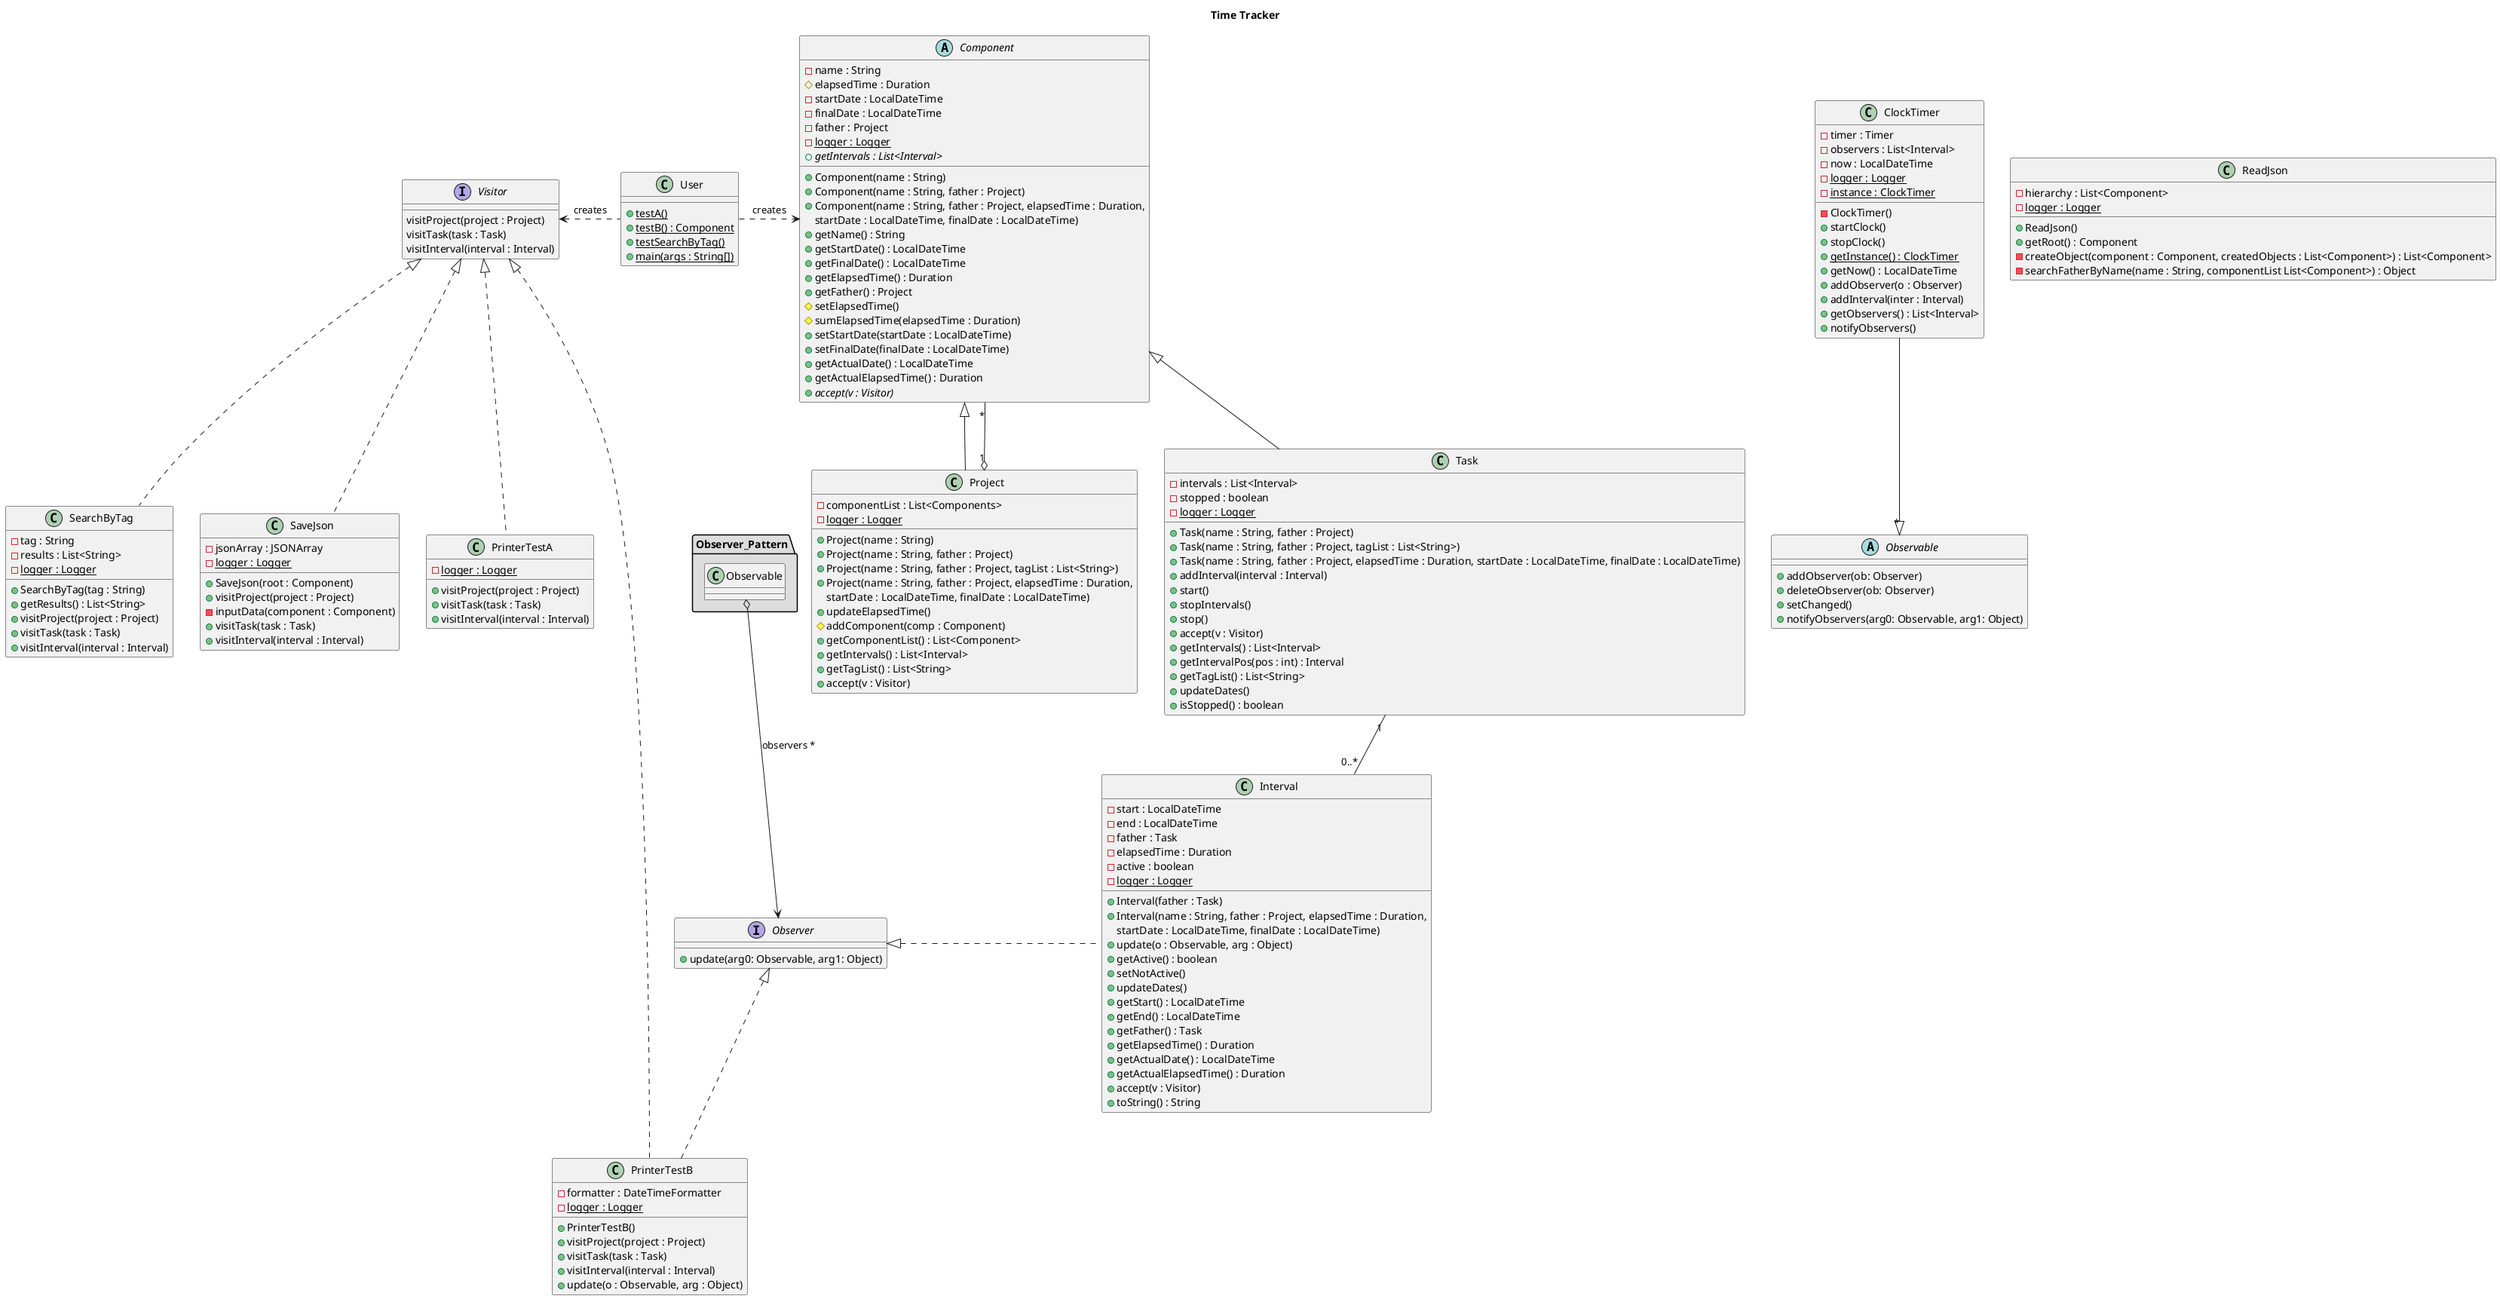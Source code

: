 @startuml
skinparam classAttributeIconSize 12

title "Time Tracker"

class User{
+{static} testA()
+{static} testB() : Component
+{static} testSearchByTag()
+{static} main(args : String[])
}

interface Visitor {
visitProject(project : Project)
visitTask(task : Task)
visitInterval(interval : Interval)
}

class PrinterTestA implements Visitor{
- {static} logger : Logger
+ visitProject(project : Project)
+ visitTask(task : Task)
+ visitInterval(interval : Interval)
}

class PrinterTestB implements Visitor, Observer{
- formatter : DateTimeFormatter
- {static} logger : Logger
+ PrinterTestB()
+ visitProject(project : Project)
+ visitTask(task : Task)
+ visitInterval(interval : Interval)
+ update(o : Observable, arg : Object)
}

class SearchByTag implements Visitor{
- tag : String
- results : List<String>
- {static} logger : Logger
+ SearchByTag(tag : String)
+ getResults() : List<String>
+ visitProject(project : Project)
+ visitTask(task : Task)
+ visitInterval(interval : Interval)
}

class SaveJson implements Visitor{
- jsonArray : JSONArray
- {static} logger : Logger
+ SaveJson(root : Component)
+ visitProject(project : Project)
- inputData(component : Component)
+ visitTask(task : Task)
+ visitInterval(interval : Interval)
}

class Task extends Component{
- intervals : List<Interval>
- stopped : boolean
- {static} logger : Logger
+ Task(name : String, father : Project)
+ Task(name : String, father : Project, tagList : List<String>)
+ Task(name : String, father : Project, elapsedTime : Duration, startDate : LocalDateTime, finalDate : LocalDateTime)
+ addInterval(interval : Interval)
+ start()
+ stopIntervals()
+ stop()
+ accept(v : Visitor)
+ getIntervals() : List<Interval>
+ getIntervalPos(pos : int) : Interval
+ getTagList() : List<String>
+ updateDates()
+ isStopped() : boolean
}

class Project extends Component {
- componentList : List<Components>
- {static} logger : Logger
+ Project(name : String)
+ Project(name : String, father : Project)
+ Project(name : String, father : Project, tagList : List<String>)
+ Project(name : String, father : Project, elapsedTime : Duration,
        startDate : LocalDateTime, finalDate : LocalDateTime)
+ updateElapsedTime()
# addComponent(comp : Component)
+ getComponentList() : List<Component>
+ getIntervals() : List<Interval>
+ getTagList() : List<String>
+ accept(v : Visitor)
}

package "Observer_Pattern" #DDDDDD{
    Observable o--> Observer : observers *
}

abstract class Observable{
+addObserver(ob: Observer)
+deleteObserver(ob: Observer)
+setChanged()
+notifyObservers(arg0: Observable, arg1: Object)
}

interface Observer{
+update(arg0: Observable, arg1: Object)
}

class ClockTimer{
- timer : Timer
- observers : List<Interval>
- now : LocalDateTime
- {static} logger : Logger
- {static} instance : ClockTimer
- ClockTimer()
+ startClock()
+ stopClock()
+ {static} getInstance() : ClockTimer
+ getNow() : LocalDateTime
+ addObserver(o : Observer)
+ addInterval(inter : Interval)
+ getObservers() : List<Interval>
+ notifyObservers()
}

abstract class Component{
- name : String
# elapsedTime : Duration
- startDate : LocalDateTime
- finalDate : LocalDateTime
- father : Project
- {static} logger : Logger
+ Component(name : String)
+ Component(name : String, father : Project)
+ Component(name : String, father : Project, elapsedTime : Duration,
        startDate : LocalDateTime, finalDate : LocalDateTime)
+ {abstract} getIntervals : List<Interval>
+ getName() : String
+ getStartDate() : LocalDateTime
+ getFinalDate() : LocalDateTime
+ getElapsedTime() : Duration
+ getFather() : Project
# setElapsedTime()
# sumElapsedTime(elapsedTime : Duration)
+ setStartDate(startDate : LocalDateTime)
+ setFinalDate(finalDate : LocalDateTime)
+ getActualDate() : LocalDateTime
+ getActualElapsedTime() : Duration
+ {abstract} accept(v : Visitor)
}

class Interval {
- start : LocalDateTime
- end : LocalDateTime
- father : Task
- elapsedTime : Duration
- active : boolean
- {static} logger : Logger
+ Interval(father : Task)
+ Interval(name : String, father : Project, elapsedTime : Duration,
        startDate : LocalDateTime, finalDate : LocalDateTime)
+ update(o : Observable, arg : Object)
+ getActive() : boolean
+ setNotActive()
+ updateDates()
+ getStart() : LocalDateTime
+ getEnd() : LocalDateTime
+ getFather() : Task
+ getElapsedTime() : Duration
+ getActualDate() : LocalDateTime
+ getActualElapsedTime() : Duration
+ accept(v : Visitor)
+ toString() : String
}

class ReadJson {
- hierarchy : List<Component>
- {static} logger : Logger
+ ReadJson()
+ getRoot() : Component
- createObject(component : Component, createdObjects : List<Component>) : List<Component>
- searchFatherByName(name : String, componentList List<Component>) : Object
}

User .right.> Component : creates
'fitaun.Project "1"-left-"0..*" fitaun.Project
Project "1" o-- "*" Component
Visitor <.right. User : creates
Task "1"--"0..*" Interval
Interval .left.|> Observer
ClockTimer --|> "*" Observable

@enduml